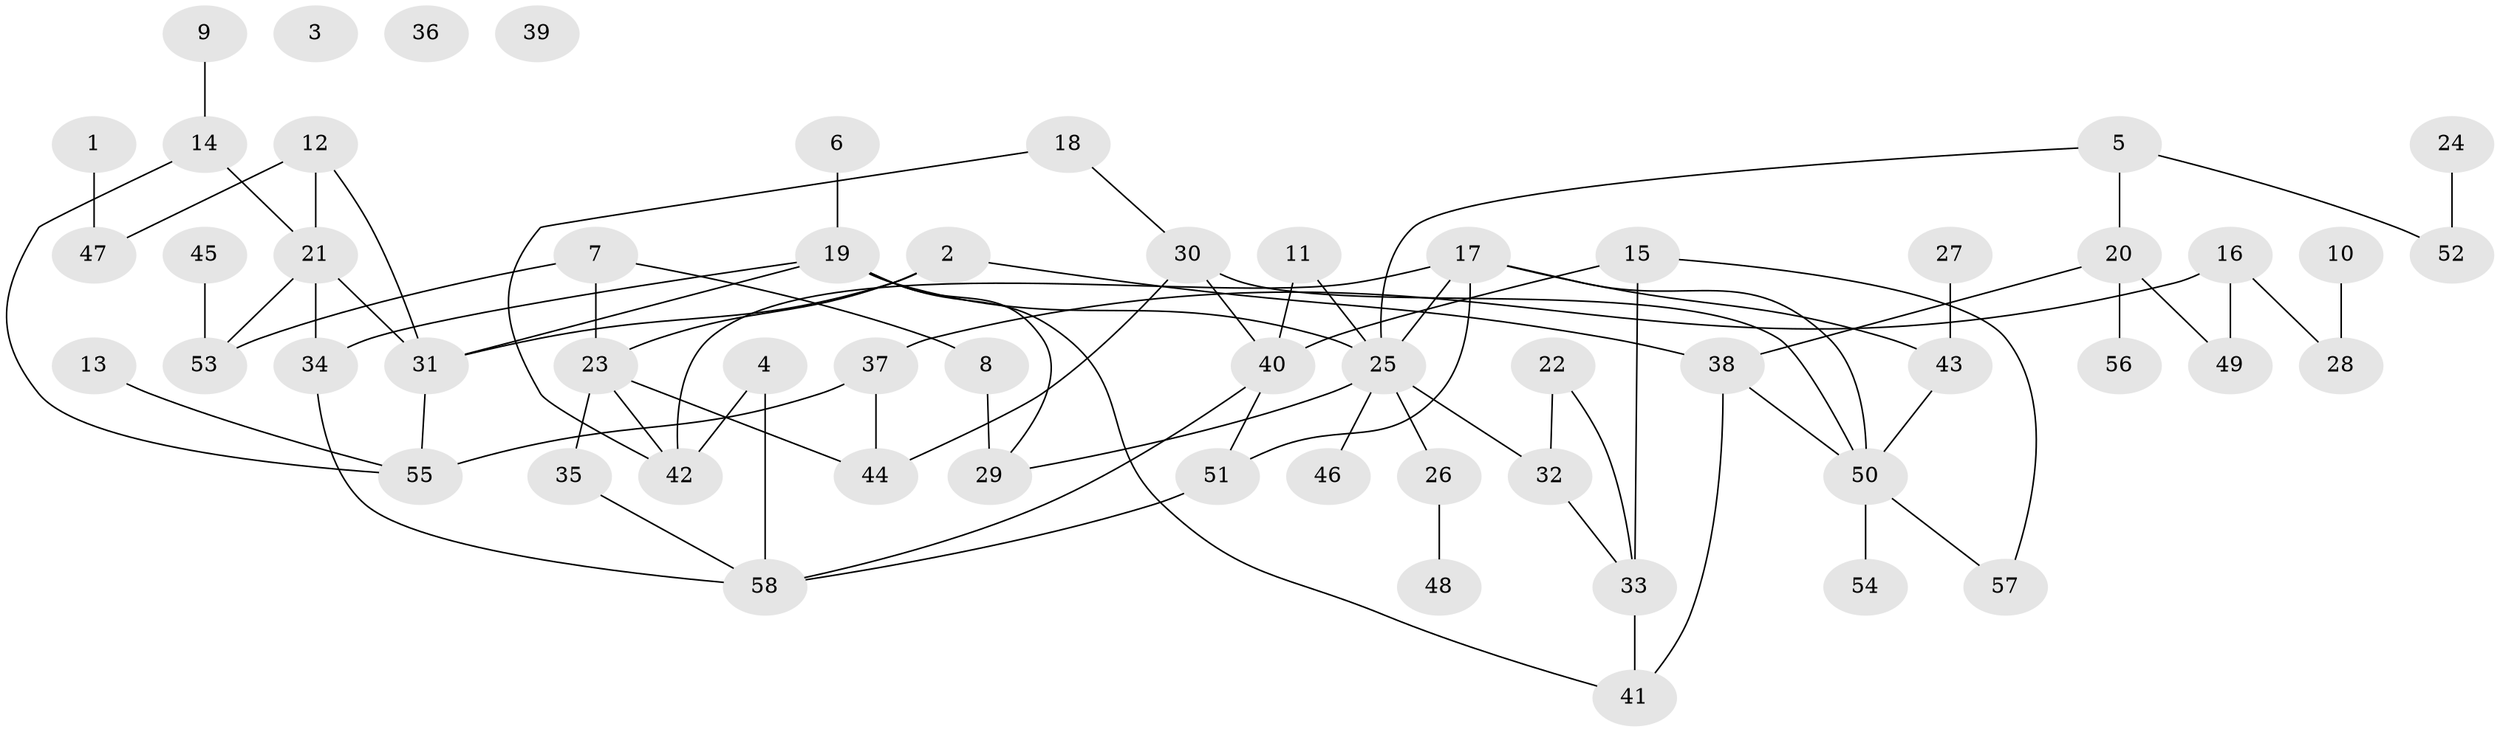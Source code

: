 // Generated by graph-tools (version 1.1) at 2025/25/03/09/25 03:25:14]
// undirected, 58 vertices, 79 edges
graph export_dot {
graph [start="1"]
  node [color=gray90,style=filled];
  1;
  2;
  3;
  4;
  5;
  6;
  7;
  8;
  9;
  10;
  11;
  12;
  13;
  14;
  15;
  16;
  17;
  18;
  19;
  20;
  21;
  22;
  23;
  24;
  25;
  26;
  27;
  28;
  29;
  30;
  31;
  32;
  33;
  34;
  35;
  36;
  37;
  38;
  39;
  40;
  41;
  42;
  43;
  44;
  45;
  46;
  47;
  48;
  49;
  50;
  51;
  52;
  53;
  54;
  55;
  56;
  57;
  58;
  1 -- 47;
  2 -- 23;
  2 -- 31;
  2 -- 38;
  4 -- 42;
  4 -- 58;
  5 -- 20;
  5 -- 25;
  5 -- 52;
  6 -- 19;
  7 -- 8;
  7 -- 23;
  7 -- 53;
  8 -- 29;
  9 -- 14;
  10 -- 28;
  11 -- 25;
  11 -- 40;
  12 -- 21;
  12 -- 31;
  12 -- 47;
  13 -- 55;
  14 -- 21;
  14 -- 55;
  15 -- 33;
  15 -- 40;
  15 -- 57;
  16 -- 28;
  16 -- 37;
  16 -- 49;
  17 -- 25;
  17 -- 42;
  17 -- 43;
  17 -- 50;
  17 -- 51;
  18 -- 30;
  18 -- 42;
  19 -- 25;
  19 -- 29;
  19 -- 31;
  19 -- 34;
  19 -- 41;
  20 -- 38;
  20 -- 49;
  20 -- 56;
  21 -- 31;
  21 -- 34;
  21 -- 53;
  22 -- 32;
  22 -- 33;
  23 -- 35;
  23 -- 42;
  23 -- 44;
  24 -- 52;
  25 -- 26;
  25 -- 29;
  25 -- 32;
  25 -- 46;
  26 -- 48;
  27 -- 43;
  30 -- 40;
  30 -- 44;
  30 -- 50;
  31 -- 55;
  32 -- 33;
  33 -- 41;
  34 -- 58;
  35 -- 58;
  37 -- 44;
  37 -- 55;
  38 -- 41;
  38 -- 50;
  40 -- 51;
  40 -- 58;
  43 -- 50;
  45 -- 53;
  50 -- 54;
  50 -- 57;
  51 -- 58;
}
